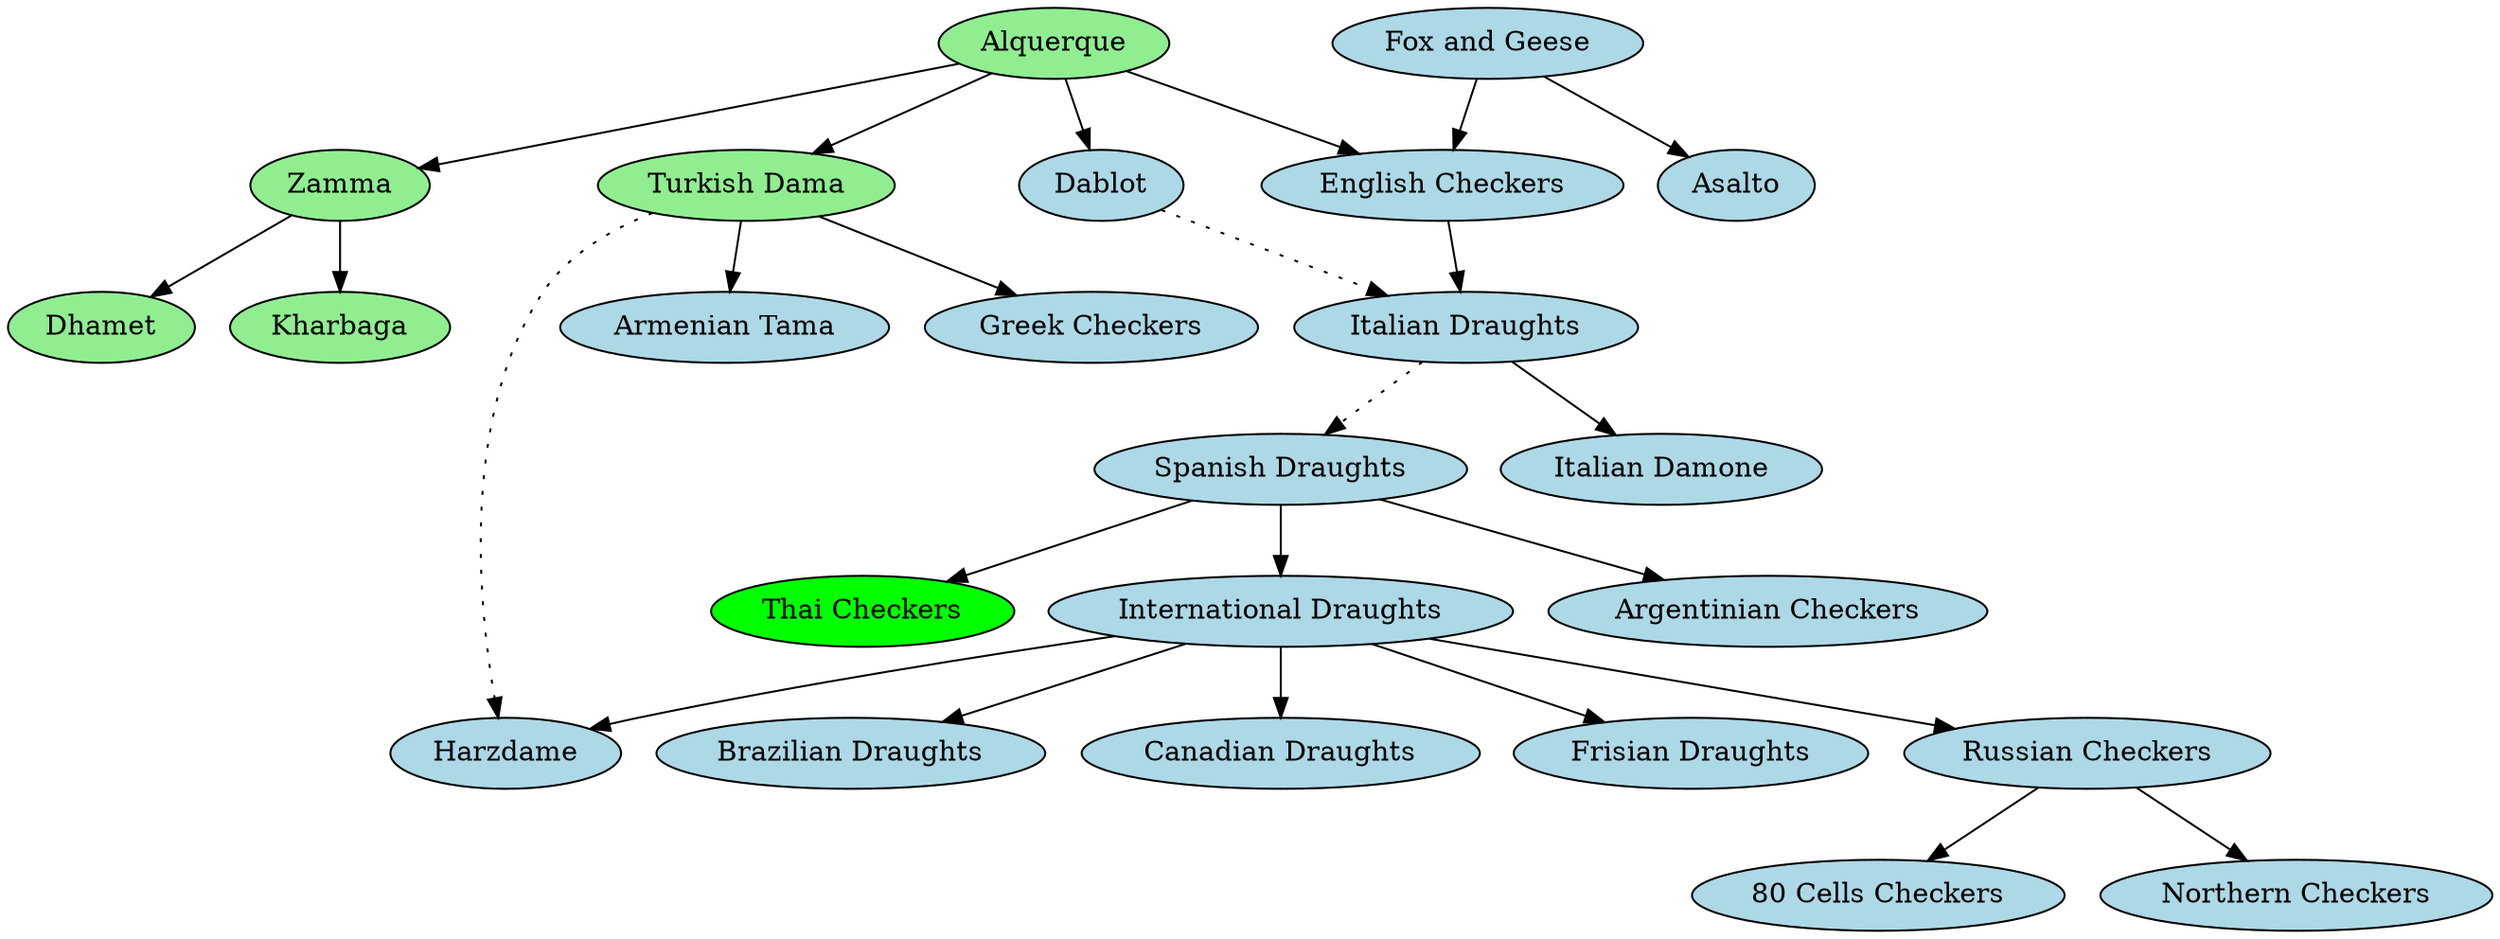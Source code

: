 digraph dagaz {
    "Alquerque"[style="filled",fillcolor="lightgreen"];
    "Zamma"[style="filled",fillcolor="lightgreen"];
    "Dhamet"[style="filled",fillcolor="lightgreen"];
    "Kharbaga"[style="filled",fillcolor="lightgreen"];
    "Dablot"[style="filled",fillcolor="lightblue"];
    "Fox and Geese"[style="filled",fillcolor="lightblue"];
    "Asalto"[style="filled",fillcolor="lightblue"];

    "Turkish Dama"[style="filled",fillcolor="lightgreen"];
    "Armenian Tama"[style="filled",fillcolor="lightblue"];
    "Greek Checkers"[style="filled",fillcolor="lightblue"];
    "English Checkers"[style="filled",fillcolor="lightblue"];
    "Italian Draughts"[style="filled",fillcolor="lightblue"];
    "Italian Damone"[style="filled",fillcolor="lightblue"];
    "Spanish Draughts"[style="filled",fillcolor="lightblue"];
    "Argentinian Checkers"[style="filled",fillcolor="lightblue"];
    "Thai Checkers"[style="filled",fillcolor="green"];
    "International Draughts"[style="filled",fillcolor="lightblue"];
    "Russian Checkers"[style="filled",fillcolor="lightblue"];
    "80 Cells Checkers"[style="filled",fillcolor="lightblue"];
    "Northern Checkers"[style="filled",fillcolor="lightblue"];
    "Brazilian Draughts"[style="filled",fillcolor="lightblue"];
    "Canadian Draughts"[style="filled",fillcolor="lightblue"];
    "Harzdame"[style="filled",fillcolor="lightblue"];
    "Frisian Draughts"[style="filled",fillcolor="lightblue"];

    "Alquerque" -> "Zamma";
    "Alquerque" -> "Dablot";
    "Zamma" -> "Dhamet";
    "Zamma" -> "Kharbaga";
    "Alquerque" -> "English Checkers";
    "Fox and Geese" -> "English Checkers";
    "Fox and Geese" -> "Asalto";
    "Alquerque" -> "Turkish Dama";
    "Turkish Dama" -> "Greek Checkers";
    "Turkish Dama" -> "Armenian Tama";
    "Dablot" -> "Italian Draughts"[style=dotted];
    "International Draughts" -> "Harzdame";
    "English Checkers" -> "Italian Draughts";
    "Italian Draughts" -> "Italian Damone";
    "Italian Draughts" -> "Spanish Draughts"[style=dotted];
    "Spanish Draughts" -> "International Draughts";
    "Spanish Draughts" -> "Argentinian Checkers";
    "Spanish Draughts" -> "Thai Checkers";
    "International Draughts" -> "Russian Checkers";
    "International Draughts" -> "Brazilian Draughts";
    "International Draughts" -> "Canadian Draughts";
    "Russian Checkers" -> "80 Cells Checkers";
    "Russian Checkers" -> "Northern Checkers";
    "International Draughts" -> "Frisian Draughts";
    "Turkish Dama" -> "Harzdame"[style=dotted];
}
